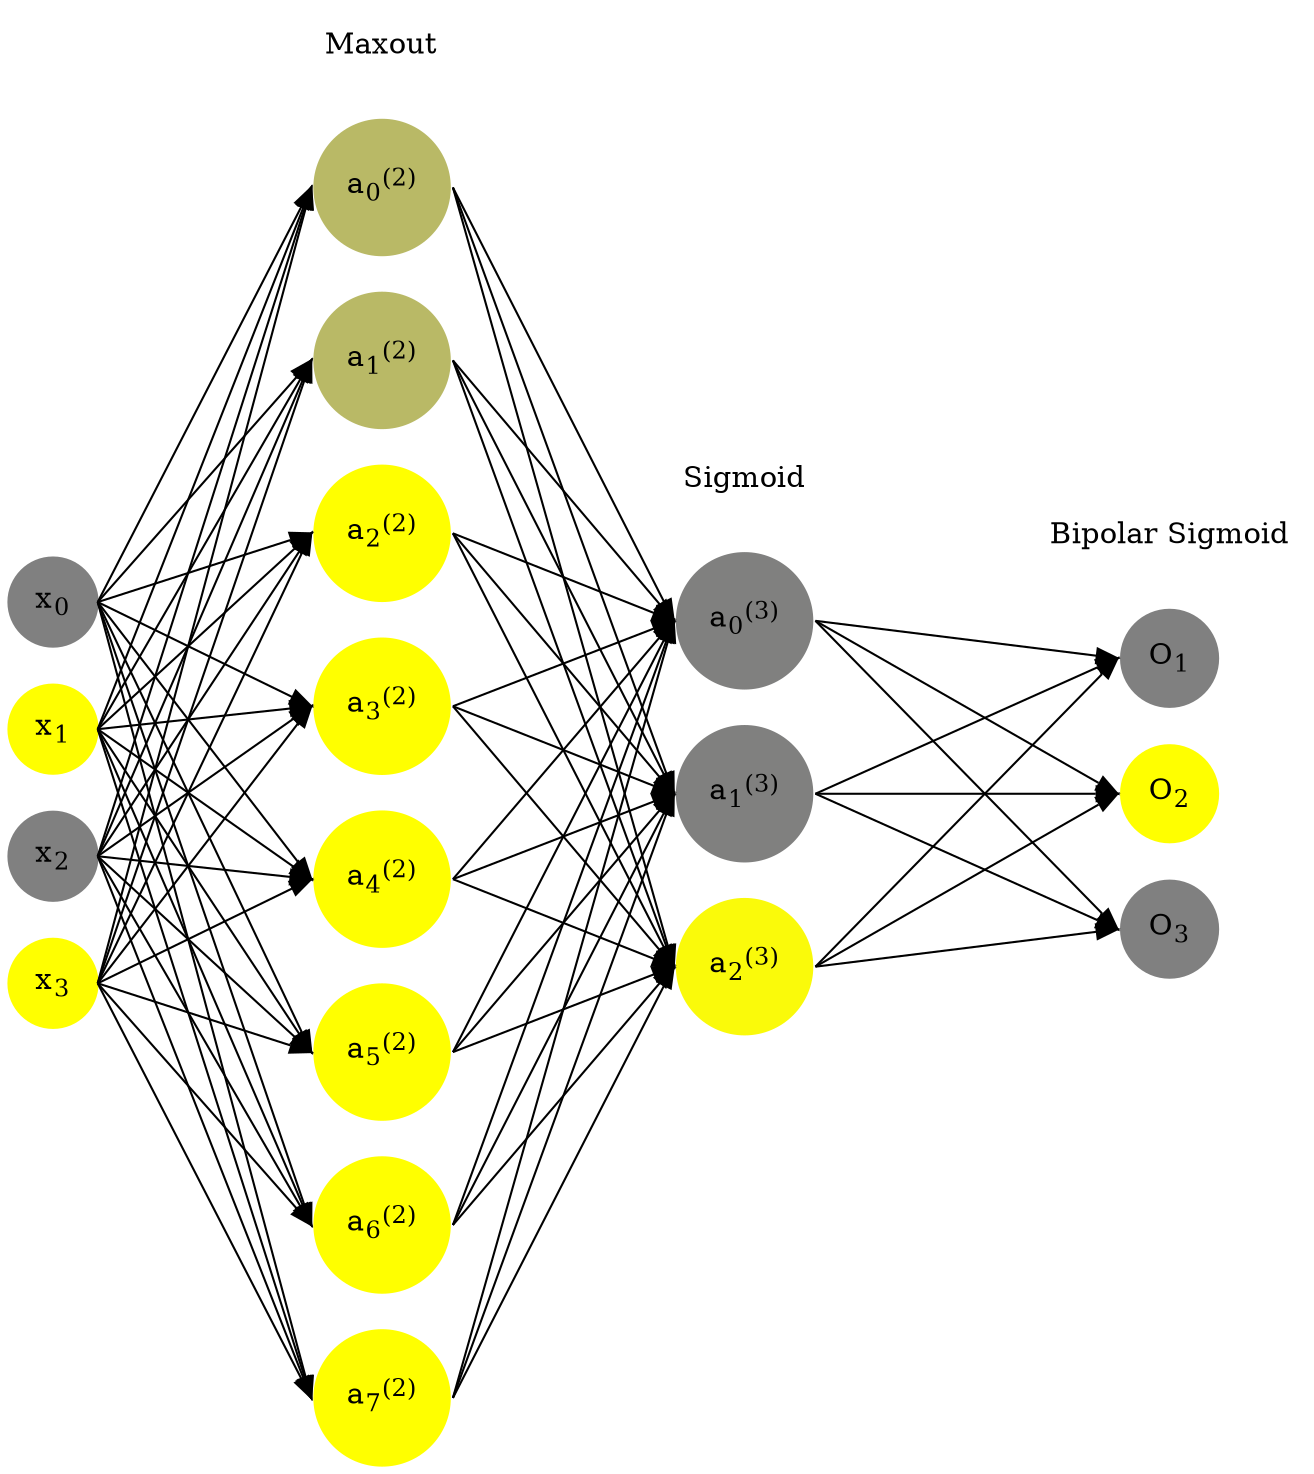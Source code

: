 digraph G {
	rankdir = LR;
	splines=false;
	edge[style=invis];
	ranksep= 1.4;
	{
	node [shape=circle, color="0.1667, 0.0, 0.5", style=filled, fillcolor="0.1667, 0.0, 0.5"];
	x0 [label=<x<sub>0</sub>>];
	}
	{
	node [shape=circle, color="0.1667, 1.0, 1.0", style=filled, fillcolor="0.1667, 1.0, 1.0"];
	x1 [label=<x<sub>1</sub>>];
	}
	{
	node [shape=circle, color="0.1667, 0.0, 0.5", style=filled, fillcolor="0.1667, 0.0, 0.5"];
	x2 [label=<x<sub>2</sub>>];
	}
	{
	node [shape=circle, color="0.1667, 1.0, 1.0", style=filled, fillcolor="0.1667, 1.0, 1.0"];
	x3 [label=<x<sub>3</sub>>];
	}
	{
	node [shape=circle, color="0.1667, 0.446762, 0.723381", style=filled, fillcolor="0.1667, 0.446762, 0.723381"];
	a02 [label=<a<sub>0</sub><sup>(2)</sup>>];
	}
	{
	node [shape=circle, color="0.1667, 0.446762, 0.723381", style=filled, fillcolor="0.1667, 0.446762, 0.723381"];
	a12 [label=<a<sub>1</sub><sup>(2)</sup>>];
	}
	{
	node [shape=circle, color="0.1667, 1.456507, 1.228254", style=filled, fillcolor="0.1667, 1.456507, 1.228254"];
	a22 [label=<a<sub>2</sub><sup>(2)</sup>>];
	}
	{
	node [shape=circle, color="0.1667, 2.519757, 1.759879", style=filled, fillcolor="0.1667, 2.519757, 1.759879"];
	a32 [label=<a<sub>3</sub><sup>(2)</sup>>];
	}
	{
	node [shape=circle, color="0.1667, 2.519757, 1.759879", style=filled, fillcolor="0.1667, 2.519757, 1.759879"];
	a42 [label=<a<sub>4</sub><sup>(2)</sup>>];
	}
	{
	node [shape=circle, color="0.1667, 2.519757, 1.759879", style=filled, fillcolor="0.1667, 2.519757, 1.759879"];
	a52 [label=<a<sub>5</sub><sup>(2)</sup>>];
	}
	{
	node [shape=circle, color="0.1667, 2.519757, 1.759879", style=filled, fillcolor="0.1667, 2.519757, 1.759879"];
	a62 [label=<a<sub>6</sub><sup>(2)</sup>>];
	}
	{
	node [shape=circle, color="0.1667, 2.519757, 1.759879", style=filled, fillcolor="0.1667, 2.519757, 1.759879"];
	a72 [label=<a<sub>7</sub><sup>(2)</sup>>];
	}
	{
	node [shape=circle, color="0.1667, 0.000036, 0.500018", style=filled, fillcolor="0.1667, 0.000036, 0.500018"];
	a03 [label=<a<sub>0</sub><sup>(3)</sup>>];
	}
	{
	node [shape=circle, color="0.1667, 0.002805, 0.501403", style=filled, fillcolor="0.1667, 0.002805, 0.501403"];
	a13 [label=<a<sub>1</sub><sup>(3)</sup>>];
	}
	{
	node [shape=circle, color="0.1667, 0.956431, 0.978215", style=filled, fillcolor="0.1667, 0.956431, 0.978215"];
	a23 [label=<a<sub>2</sub><sup>(3)</sup>>];
	}
	{
	node [shape=circle, color="0.1667, 0.0, 0.5", style=filled, fillcolor="0.1667, 0.0, 0.5"];
	O1 [label=<O<sub>1</sub>>];
	}
	{
	node [shape=circle, color="0.1667, 1.0, 1.0", style=filled, fillcolor="0.1667, 1.0, 1.0"];
	O2 [label=<O<sub>2</sub>>];
	}
	{
	node [shape=circle, color="0.1667, 0.0, 0.5", style=filled, fillcolor="0.1667, 0.0, 0.5"];
	O3 [label=<O<sub>3</sub>>];
	}
	{
	rank=same;
	x0->x1->x2->x3;
	}
	{
	rank=same;
	a02->a12->a22->a32->a42->a52->a62->a72;
	}
	{
	rank=same;
	a03->a13->a23;
	}
	{
	rank=same;
	O1->O2->O3;
	}
	l1 [shape=plaintext,label="Maxout"];
	l1->a02;
	{rank=same; l1;a02};
	l2 [shape=plaintext,label="Sigmoid"];
	l2->a03;
	{rank=same; l2;a03};
	l3 [shape=plaintext,label="Bipolar Sigmoid"];
	l3->O1;
	{rank=same; l3;O1};
edge[style=solid, tailport=e, headport=w];
	{x0;x1;x2;x3} -> {a02;a12;a22;a32;a42;a52;a62;a72};
	{a02;a12;a22;a32;a42;a52;a62;a72} -> {a03;a13;a23};
	{a03;a13;a23} -> {O1,O2,O3};
}